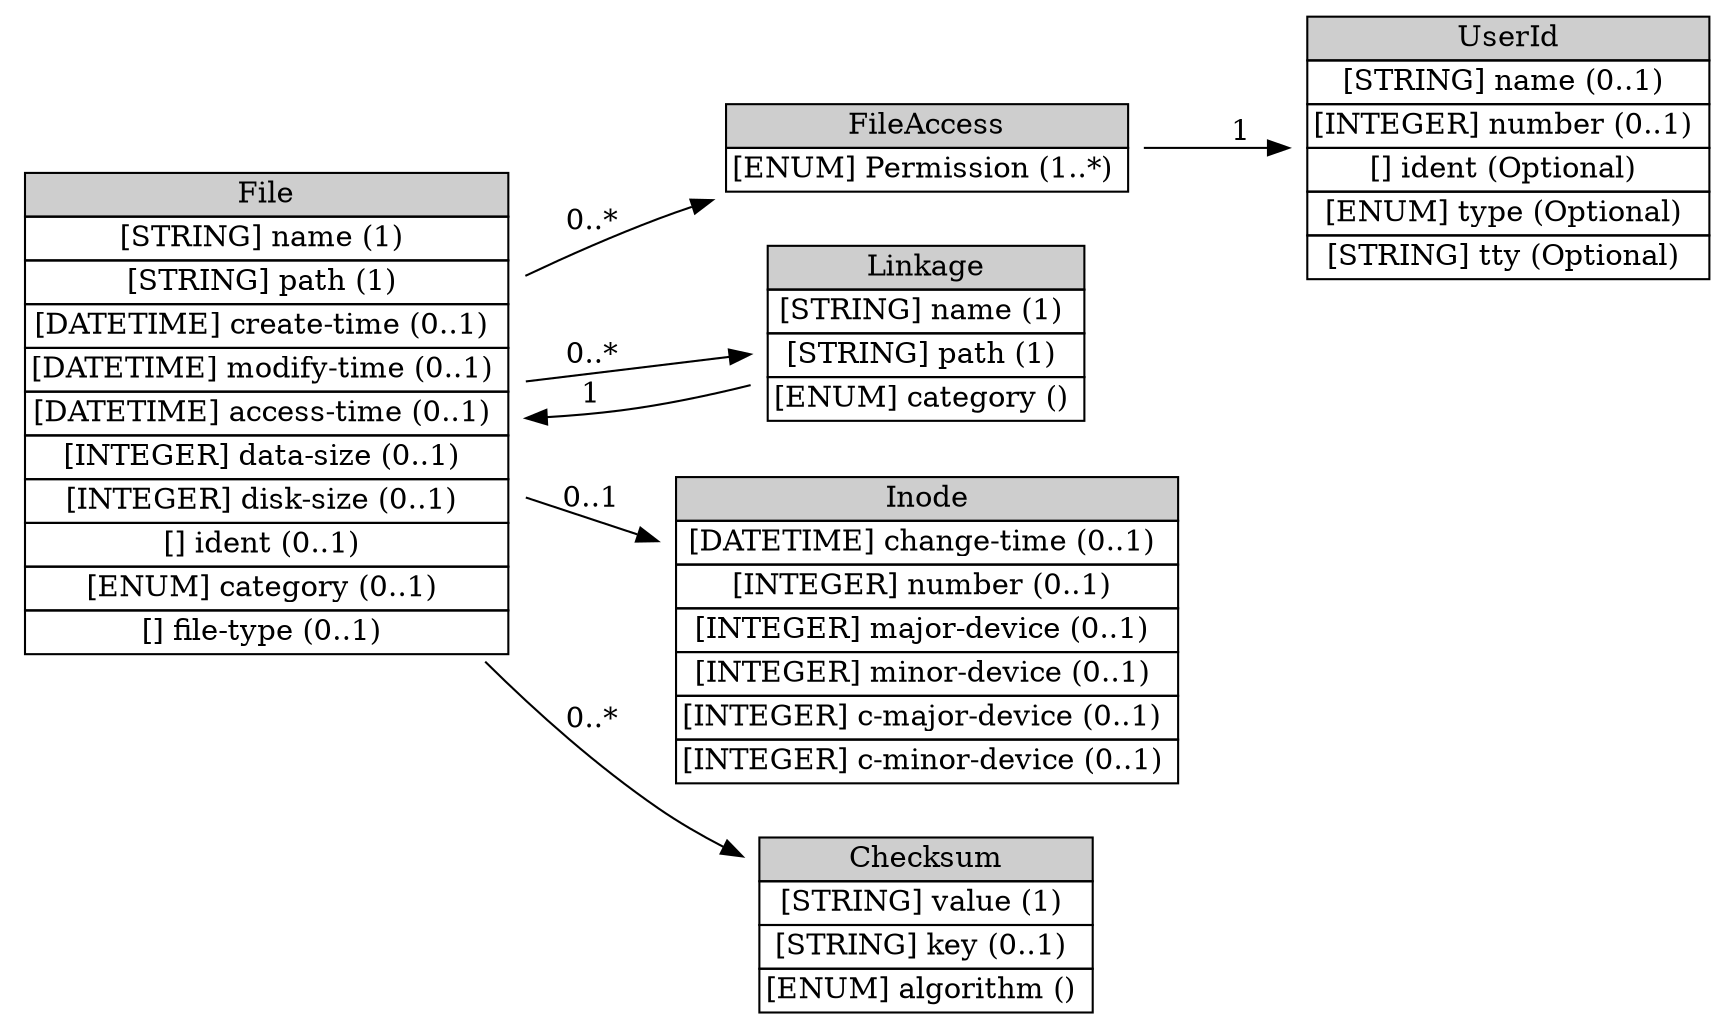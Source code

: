 digraph File {
	graph [rankdir=LR];
	node [label="\N"];
	graph [bb="0,0,800,466"];
	File [label=<<table BORDER="0" CELLBORDER="1" CELLSPACING="0"> <tr > <td BGCOLOR="#CECECE" HREF="#" TITLE="The File class provides specific information about a file or other file-like object that has been created, deleted, or modified on the target. The description can provide either the file settings prior to the event or the file settings at the time of the event, as specified using the &quot;category&quot; attribute. ">File</td> </tr>" %<tr><td HREF="#" TITLE="The name of the file to which the alert applies, not including the path to the file.">[STRING] name (1) </td></tr>%<tr><td HREF="#" TITLE="The full path to the file, including the name.  The path name should be represented in as &quot;universal&quot; a manner as possible, to facilitate processing of the alert.">[STRING] path (1) </td></tr>%<tr><td HREF="#" TITLE="Time the file was created.  Note that this is *not* the Unix &quot;st_ctime&quot; file attribute (which is not file creation time).  The Unix &quot;st_ctime&quot; attribute is contained in the &quot;Inode&quot; class.">[DATETIME] create-time (0..1) </td></tr>%<tr><td HREF="#" TITLE="Time the file was last modified.">[DATETIME] modify-time (0..1) </td></tr>%<tr><td HREF="#" TITLE="Time the file was last accessed.">[DATETIME] access-time (0..1) </td></tr>%<tr><td HREF="#" TITLE="The size of the data, in bytes.  Typically what is meant when referring to file size.  On Unix UFS file systems, this value corresponds to stat.st_size.  On Windows NTFS, this value corresponds to Valid Data Length (VDL).">[INTEGER] data-size (0..1) </td></tr>%<tr><td HREF="#" TITLE="The physical space on disk consumed by the file, in bytes.  On Unix UFS file systems, this value corresponds to 512 * stat.st_blocks.  On Windows NTFS, this value corresponds to End of File (EOF).">[INTEGER] disk-size (0..1) </td></tr>%<tr><td HREF="#" TITLE="A unique identifier for this file; see Section 3.2.9.">[] ident (0..1) </td></tr>%<tr><td HREF="#" TITLE="The type of file system the file resides on.  This attribute governs how path names and other attributes are interpreted.">[ENUM] category (0..1) </td></tr>%<tr><td HREF="#" TITLE="The type of file, as a mime-type.">[] file-type (0..1) </td></tr>%</table>>, shape=plaintext, pos="120,276", width="3.3333", height="3.1806"];
	FileAccess [label=<<table BORDER="0" CELLBORDER="1" CELLSPACING="0"> <tr > <td BGCOLOR="#CECECE" HREF="#" TITLE="The FileAccess class represents the access permissions on a file. The representation is intended to be useful across operating systems. ">FileAccess</td> </tr>" %<tr><td HREF="#" TITLE="Level of access allowed.  The permitted values are shown below.  There is no default value.  (See also Section 10.)">[ENUM] Permission (1..*) </td></tr>%</table>>, shape=plaintext, pos="428,402", width="2.75", height="0.68056"];
	UserId [label=<<table BORDER="0" CELLBORDER="1" CELLSPACING="0"> <tr > <td BGCOLOR="#CECECE" HREF="#" TITLE="The UserId class provides specific information about a user. More than one UserId can be used within the User class to indicate attempts to transition from one user to another, or to provide complete information about a user&#39;s (or process&#39;) privileges. ">UserId</td> </tr>" %<tr><td HREF="#" TITLE="A user or group name.">[STRING] name (0..1) </td></tr>%<tr><td HREF="#" TITLE="A user or group number.">[INTEGER] number (0..1) </td></tr>%<tr><td HREF="#" TITLE="A unique identifier for the user id, see Section 3.2.9.">[] ident (Optional) </td></tr>%<tr><td HREF="#" TITLE="The type of user information represented.  The permitted values for this attribute are shown below.  The default value is &quot;original-user&quot;.  (See also Section 10.)">[ENUM] type (Optional) </td></tr>%<tr><td HREF="#" TITLE="The tty the user is using.">[STRING] tty (Optional) </td></tr>%</table>>, shape=plaintext, pos="699,402", width="2.7778", height="1.7917"];
	Linkage [label=<<table BORDER="0" CELLBORDER="1" CELLSPACING="0"> <tr > <td BGCOLOR="#CECECE" HREF="#" TITLE="The Linkage class represents file system connections between the file described in the &lt;File&gt; element and other objects in the file system. For example, if the &lt;File&gt; element is a symbolic link or shortcut, then the &lt;Linkage&gt; element should contain the name of the object the link points to. Further information can be provided about the object in the &lt;Linkage&gt; element with another &lt;File&gt; element, if appropriate. ">Linkage</td> </tr>" %<tr><td HREF="#" TITLE="The name of the file system object, not including the path.">[STRING] name (1) </td></tr>%<tr><td HREF="#" TITLE="The full path to the file system object, including the name.  The path name should be represented in as &quot;universal&quot; a manner as possible, to facilitate processing of the alert.">[STRING] path (1) </td></tr>%<tr><td HREF="#" TITLE="Section 10.)">[ENUM] category () </td></tr>%</table>>, shape=plaintext, pos="428,316", width="2.2222", height="1.2361"];
	Inode [label=<<table BORDER="0" CELLBORDER="1" CELLSPACING="0"> <tr > <td BGCOLOR="#CECECE" HREF="#" TITLE="The Inode class is used to represent the additional information contained in a Unix file system i-node. ">Inode</td> </tr>" %<tr><td HREF="#" TITLE="The time of the last inode change, given by the st_ctime element of &quot;struct stat&quot;.">[DATETIME] change-time (0..1) </td></tr>%<tr><td HREF="#" TITLE="The inode number.">[INTEGER] number (0..1) </td></tr>%<tr><td HREF="#" TITLE="The major device number of the device the file resides on.">[INTEGER] major-device (0..1) </td></tr>%<tr><td HREF="#" TITLE="The minor device number of the device the file resides on.">[INTEGER] minor-device (0..1) </td></tr>%<tr><td HREF="#" TITLE="The major device of the file itself, if it is a character special device.">[INTEGER] c-major-device (0..1) </td></tr>%<tr><td HREF="#" TITLE="The minor device of the file itself, if it is a character special device.">[INTEGER] c-minor-device (0..1) </td></tr>%</table>>, shape=plaintext, pos="428,180", width="3.4444", height="2.0694"];
	Checksum [label=<<table BORDER="0" CELLBORDER="1" CELLSPACING="0"> <tr > <td BGCOLOR="#CECECE" HREF="#" TITLE="The Checksum class represents checksum information associated with the file. This checksum information can be provided by file integrity checkers, among others. ">Checksum</td> </tr>" %<tr><td HREF="#" TITLE="The value of the checksum.">[STRING] value (1) </td></tr>%<tr><td HREF="#" TITLE="The key to the checksum, if appropriate.">[STRING] key (0..1) </td></tr>%<tr><td HREF="#" TITLE="default value.  (See also Section 10.)">[ENUM] algorithm () </td></tr>%</table>>, shape=plaintext, pos="428,44", width="2.3056", height="1.2361"];
	FileAccess -> UserId [label=1, pos="e,598.1,402 527.76,402 547.38,402 568.08,402 588.05,402", lp="575,410.5"];
	File -> FileAccess [label="0..*", pos="e,329.92,377.94 240.12,341.19 261.08,351.26 282.93,360.97 304,369 309.2,370.98 314.57,372.89 320.03,374.73", lp="272,369.5"];
	Linkage -> File [label=1, pos="e,240.4,273.01 347.66,290.01 327.73,284.65 306.26,279.79 286,277 274.51,275.42 262.54,274.31 250.51,273.56", lp="272,285.5"];
	File -> Linkage [label="0..*", pos="e,347.57,305.61 240.05,291.67 246.12,292.46 252.13,293.24 258,294 283.79,297.35 311.79,300.98 337.48,304.3", lp="272,306.5"];
	File -> Inode [label="0..1", pos="e,303.87,218.69 240.4,238.47 257.99,232.99 276.18,227.32 294.01,221.76", lp="272,239.5"];
	File -> Checksum [label="0..*", pos="e,344.74,74.545 224.16,161.88 248.87,138.57 276.18,115.53 304,97 313.82,90.458 324.57,84.438 335.52,78.988", lp="272,139.5"];
}
